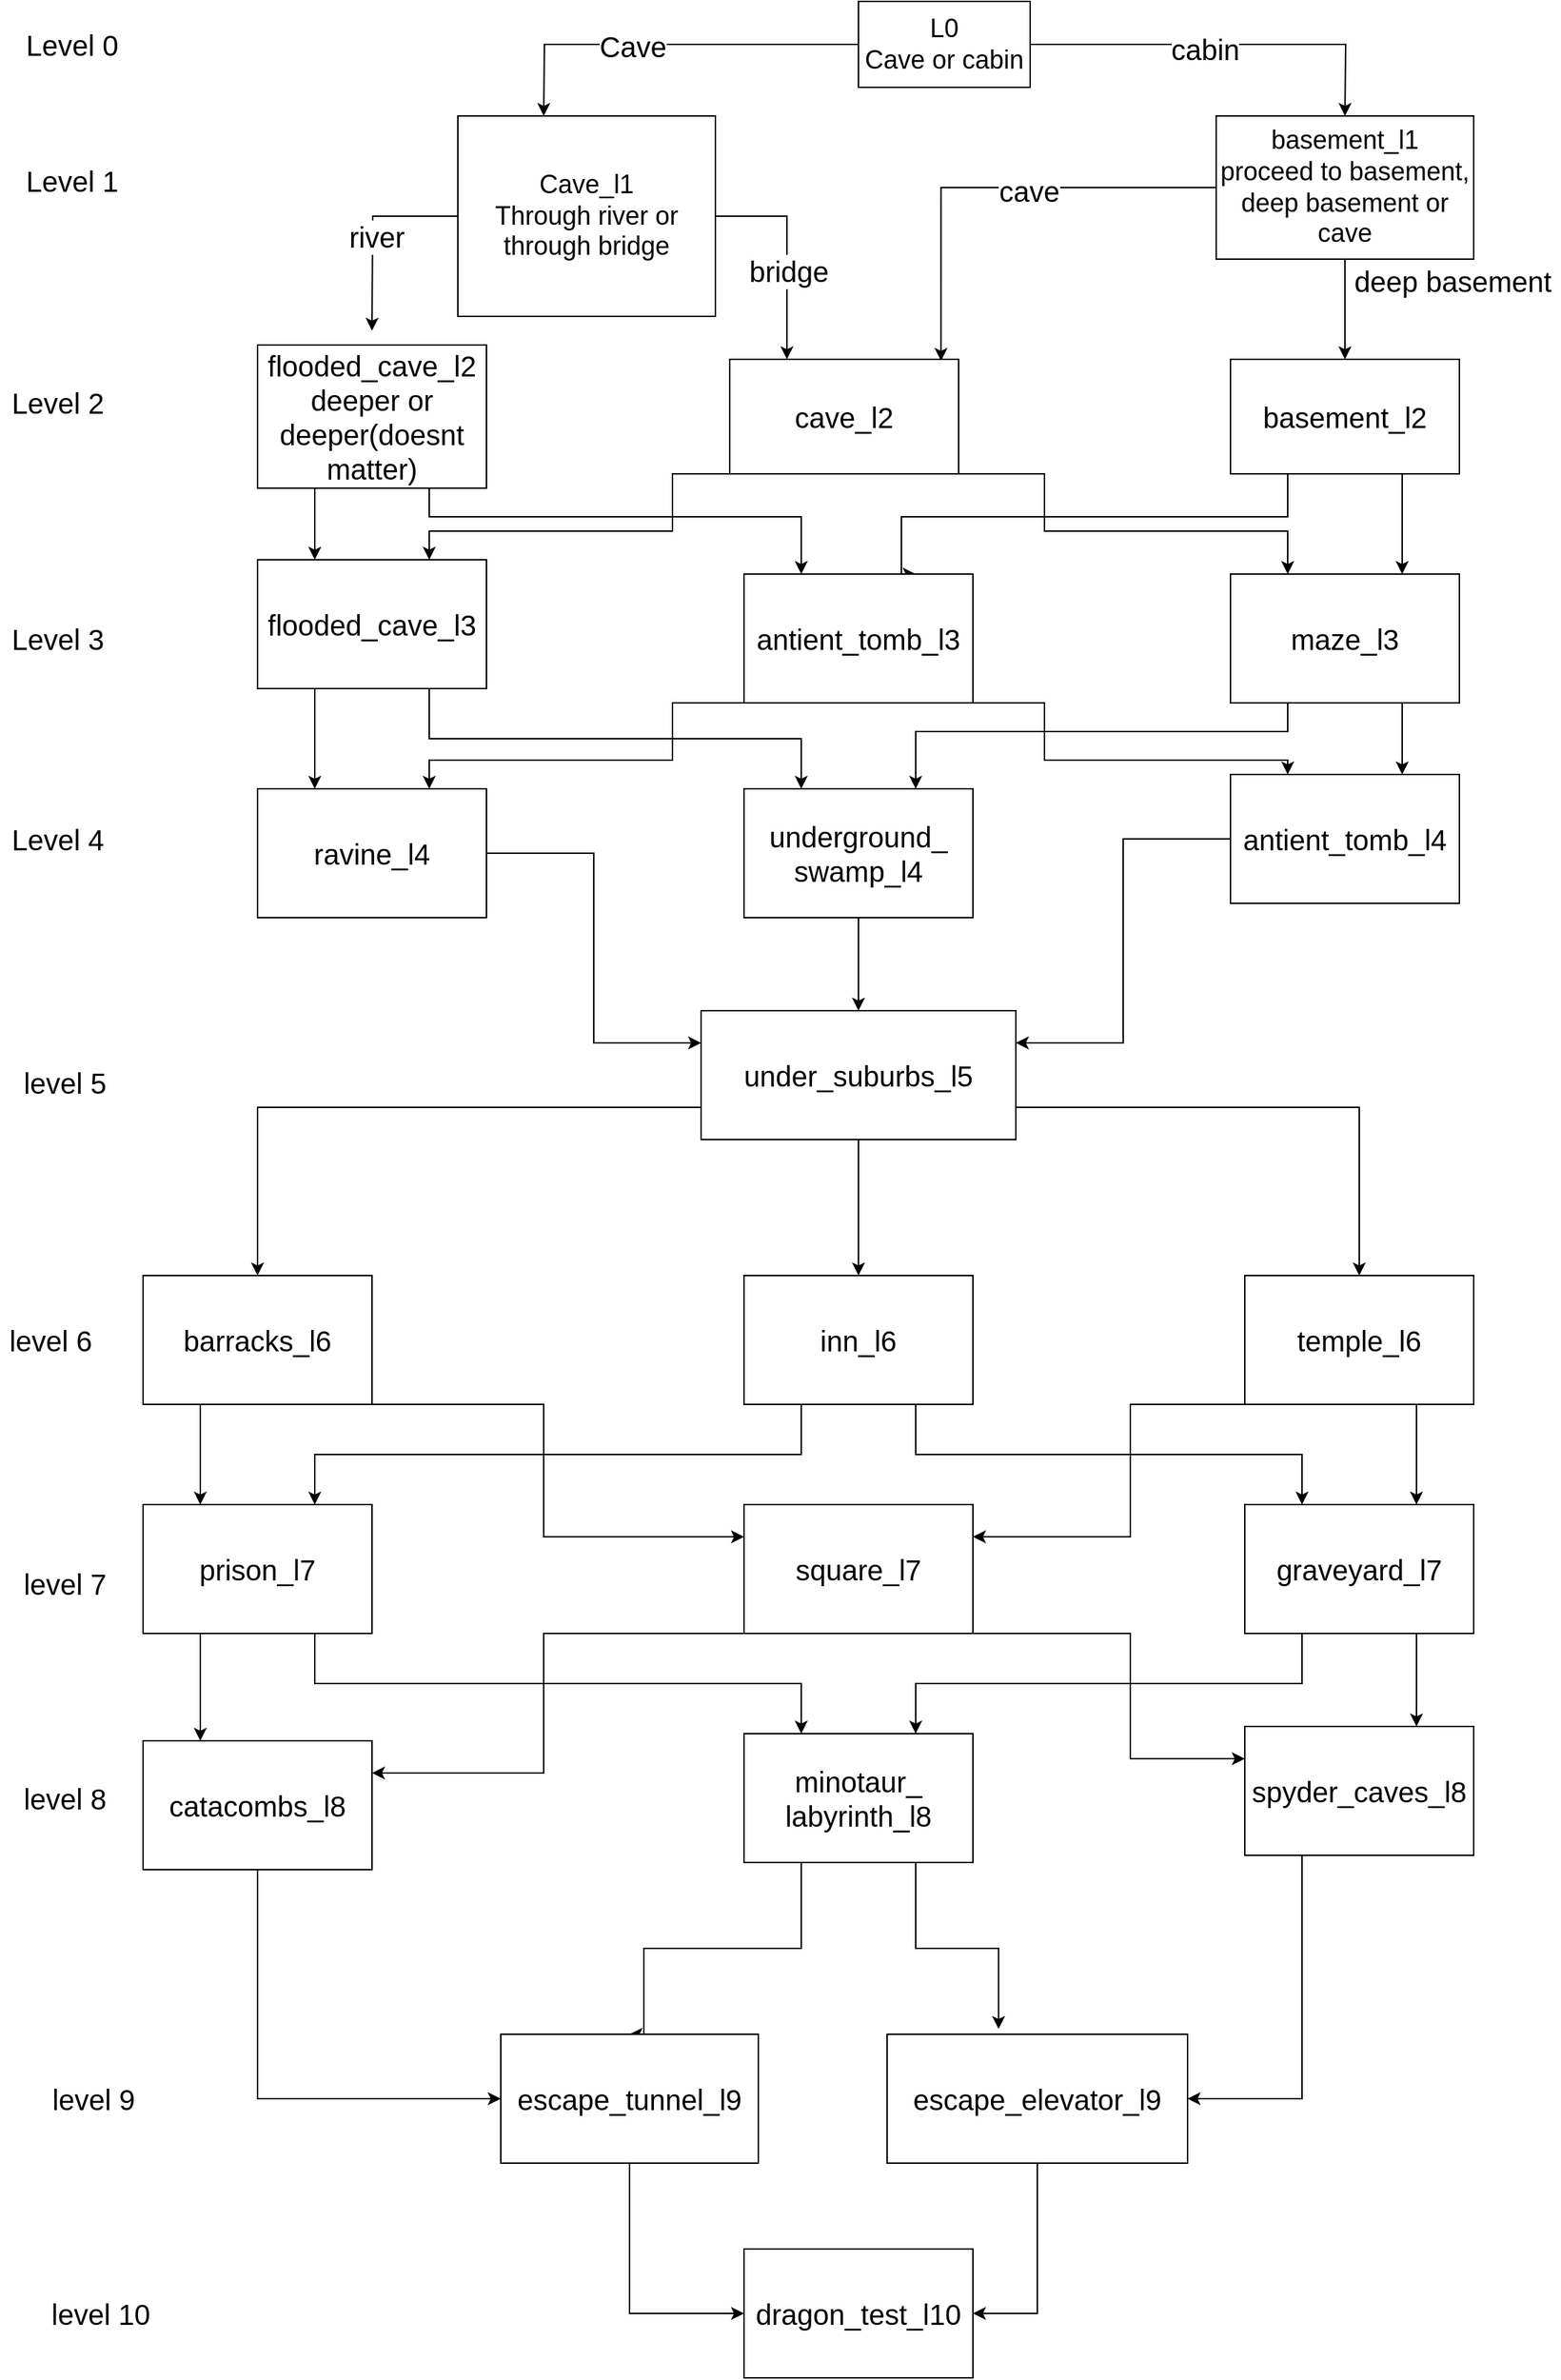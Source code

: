 <mxfile version="14.9.2" type="device"><diagram id="iVw2t5BLtREdFsRD4UD9" name="Page-1"><mxGraphModel dx="1698" dy="2589" grid="1" gridSize="10" guides="1" tooltips="1" connect="1" arrows="1" fold="1" page="0" pageScale="1" pageWidth="827" pageHeight="1169" math="0" shadow="0"><root><mxCell id="0"/><mxCell id="1" parent="0"/><mxCell id="SucxODwt35yaLHQj9p1F-2" style="edgeStyle=orthogonalEdgeStyle;rounded=0;orthogonalLoop=1;jettySize=auto;html=1;" parent="1" source="SucxODwt35yaLHQj9p1F-1" edge="1"><mxGeometry relative="1" as="geometry"><mxPoint x="720" y="-1810" as="targetPoint"/></mxGeometry></mxCell><mxCell id="SucxODwt35yaLHQj9p1F-7" value="cabin" style="edgeLabel;html=1;align=center;verticalAlign=middle;resizable=0;points=[];fontSize=20;" parent="SucxODwt35yaLHQj9p1F-2" vertex="1" connectable="0"><mxGeometry x="-0.097" y="-3" relative="1" as="geometry"><mxPoint as="offset"/></mxGeometry></mxCell><mxCell id="SucxODwt35yaLHQj9p1F-3" style="edgeStyle=orthogonalEdgeStyle;rounded=0;orthogonalLoop=1;jettySize=auto;html=1;" parent="1" source="SucxODwt35yaLHQj9p1F-1" edge="1"><mxGeometry relative="1" as="geometry"><mxPoint x="160" y="-1810" as="targetPoint"/></mxGeometry></mxCell><mxCell id="SucxODwt35yaLHQj9p1F-6" value="Cave" style="edgeLabel;html=1;align=center;verticalAlign=middle;resizable=0;points=[];fontSize=20;" parent="SucxODwt35yaLHQj9p1F-3" vertex="1" connectable="0"><mxGeometry x="0.171" y="1" relative="1" as="geometry"><mxPoint as="offset"/></mxGeometry></mxCell><mxCell id="SucxODwt35yaLHQj9p1F-1" value="&lt;font style=&quot;font-size: 18px&quot;&gt;L0&lt;br&gt;Cave or cabin&lt;/font&gt;" style="rounded=0;whiteSpace=wrap;html=1;" parent="1" vertex="1"><mxGeometry x="380" y="-1890" width="120" height="60" as="geometry"/></mxCell><mxCell id="SucxODwt35yaLHQj9p1F-8" style="edgeStyle=orthogonalEdgeStyle;rounded=0;orthogonalLoop=1;jettySize=auto;html=1;fontSize=20;" parent="1" source="SucxODwt35yaLHQj9p1F-4" edge="1"><mxGeometry relative="1" as="geometry"><mxPoint x="40" y="-1660" as="targetPoint"/></mxGeometry></mxCell><mxCell id="SucxODwt35yaLHQj9p1F-10" value="river" style="edgeLabel;html=1;align=center;verticalAlign=middle;resizable=0;points=[];fontSize=20;" parent="SucxODwt35yaLHQj9p1F-8" vertex="1" connectable="0"><mxGeometry x="0.052" y="2" relative="1" as="geometry"><mxPoint as="offset"/></mxGeometry></mxCell><mxCell id="SucxODwt35yaLHQj9p1F-9" style="edgeStyle=orthogonalEdgeStyle;rounded=0;orthogonalLoop=1;jettySize=auto;html=1;fontSize=20;entryX=0.25;entryY=0;entryDx=0;entryDy=0;" parent="1" source="SucxODwt35yaLHQj9p1F-4" target="SucxODwt35yaLHQj9p1F-21" edge="1"><mxGeometry relative="1" as="geometry"><mxPoint x="330" y="-1690" as="targetPoint"/></mxGeometry></mxCell><mxCell id="SucxODwt35yaLHQj9p1F-11" value="bridge" style="edgeLabel;html=1;align=center;verticalAlign=middle;resizable=0;points=[];fontSize=20;" parent="SucxODwt35yaLHQj9p1F-9" vertex="1" connectable="0"><mxGeometry x="0.168" y="1" relative="1" as="geometry"><mxPoint as="offset"/></mxGeometry></mxCell><mxCell id="SucxODwt35yaLHQj9p1F-4" value="&lt;span style=&quot;font-size: 18px&quot;&gt;Cave_l1&lt;br&gt;Through river or through bridge&lt;br&gt;&lt;/span&gt;" style="rounded=0;whiteSpace=wrap;html=1;" parent="1" vertex="1"><mxGeometry x="100" y="-1810" width="180" height="140" as="geometry"/></mxCell><mxCell id="SucxODwt35yaLHQj9p1F-13" style="edgeStyle=orthogonalEdgeStyle;rounded=0;orthogonalLoop=1;jettySize=auto;html=1;fontSize=20;entryX=0.923;entryY=0.014;entryDx=0;entryDy=0;entryPerimeter=0;" parent="1" source="SucxODwt35yaLHQj9p1F-12" target="SucxODwt35yaLHQj9p1F-21" edge="1"><mxGeometry relative="1" as="geometry"><mxPoint x="330" y="-1730" as="targetPoint"/></mxGeometry></mxCell><mxCell id="SucxODwt35yaLHQj9p1F-14" value="cave" style="edgeLabel;html=1;align=center;verticalAlign=middle;resizable=0;points=[];fontSize=20;" parent="SucxODwt35yaLHQj9p1F-13" vertex="1" connectable="0"><mxGeometry x="-0.162" y="2" relative="1" as="geometry"><mxPoint as="offset"/></mxGeometry></mxCell><mxCell id="SucxODwt35yaLHQj9p1F-16" style="edgeStyle=orthogonalEdgeStyle;rounded=0;orthogonalLoop=1;jettySize=auto;html=1;fontSize=20;entryX=0.5;entryY=0;entryDx=0;entryDy=0;" parent="1" source="SucxODwt35yaLHQj9p1F-12" edge="1" target="SucxODwt35yaLHQj9p1F-22"><mxGeometry relative="1" as="geometry"><mxPoint x="720" y="-1650" as="targetPoint"/></mxGeometry></mxCell><mxCell id="SucxODwt35yaLHQj9p1F-12" value="&lt;span style=&quot;font-size: 18px&quot;&gt;basement_l1&lt;br&gt;proceed to basement, deep basement or cave&lt;/span&gt;" style="rounded=0;whiteSpace=wrap;html=1;" parent="1" vertex="1"><mxGeometry x="630" y="-1810" width="180" height="100" as="geometry"/></mxCell><mxCell id="SucxODwt35yaLHQj9p1F-17" value="deep basement" style="text;html=1;align=center;verticalAlign=middle;resizable=0;points=[];autosize=1;strokeColor=none;fontSize=20;" parent="1" vertex="1"><mxGeometry x="720" y="-1710" width="150" height="30" as="geometry"/></mxCell><mxCell id="SucxODwt35yaLHQj9p1F-18" value="Level 2" style="text;html=1;align=center;verticalAlign=middle;resizable=0;points=[];autosize=1;strokeColor=none;fontSize=20;" parent="1" vertex="1"><mxGeometry x="-220" y="-1625" width="80" height="30" as="geometry"/></mxCell><mxCell id="SucxODwt35yaLHQj9p1F-19" value="Level 1" style="text;html=1;align=center;verticalAlign=middle;resizable=0;points=[];autosize=1;strokeColor=none;fontSize=20;" parent="1" vertex="1"><mxGeometry x="-210" y="-1780" width="80" height="30" as="geometry"/></mxCell><mxCell id="_5tpwb4oc1l9B7fRLsK0-5" style="edgeStyle=orthogonalEdgeStyle;rounded=0;orthogonalLoop=1;jettySize=auto;html=1;exitX=0.25;exitY=1;exitDx=0;exitDy=0;entryX=0.25;entryY=0;entryDx=0;entryDy=0;" edge="1" parent="1" source="SucxODwt35yaLHQj9p1F-20" target="SucxODwt35yaLHQj9p1F-29"><mxGeometry relative="1" as="geometry"/></mxCell><mxCell id="_5tpwb4oc1l9B7fRLsK0-6" style="edgeStyle=orthogonalEdgeStyle;rounded=0;orthogonalLoop=1;jettySize=auto;html=1;exitX=0.75;exitY=1;exitDx=0;exitDy=0;entryX=0.25;entryY=0;entryDx=0;entryDy=0;" edge="1" parent="1" source="SucxODwt35yaLHQj9p1F-20" target="SucxODwt35yaLHQj9p1F-31"><mxGeometry relative="1" as="geometry"><Array as="points"><mxPoint x="80" y="-1530"/><mxPoint x="340" y="-1530"/></Array></mxGeometry></mxCell><mxCell id="SucxODwt35yaLHQj9p1F-20" value="flooded_cave_l2&lt;br&gt;deeper or deeper(doesnt matter)" style="rounded=0;whiteSpace=wrap;html=1;fontSize=20;" parent="1" vertex="1"><mxGeometry x="-40" y="-1650" width="160" height="100" as="geometry"/></mxCell><mxCell id="_5tpwb4oc1l9B7fRLsK0-1" style="edgeStyle=orthogonalEdgeStyle;rounded=0;orthogonalLoop=1;jettySize=auto;html=1;exitX=0.25;exitY=1;exitDx=0;exitDy=0;entryX=0.75;entryY=0;entryDx=0;entryDy=0;" edge="1" parent="1" source="SucxODwt35yaLHQj9p1F-21" target="SucxODwt35yaLHQj9p1F-29"><mxGeometry relative="1" as="geometry"><Array as="points"><mxPoint x="250" y="-1560"/><mxPoint x="250" y="-1520"/><mxPoint x="80" y="-1520"/></Array></mxGeometry></mxCell><mxCell id="_5tpwb4oc1l9B7fRLsK0-2" style="edgeStyle=orthogonalEdgeStyle;rounded=0;orthogonalLoop=1;jettySize=auto;html=1;exitX=0.75;exitY=1;exitDx=0;exitDy=0;entryX=0.25;entryY=0;entryDx=0;entryDy=0;" edge="1" parent="1" source="SucxODwt35yaLHQj9p1F-21" target="SucxODwt35yaLHQj9p1F-30"><mxGeometry relative="1" as="geometry"><Array as="points"><mxPoint x="510" y="-1560"/><mxPoint x="510" y="-1520"/><mxPoint x="680" y="-1520"/></Array></mxGeometry></mxCell><mxCell id="SucxODwt35yaLHQj9p1F-21" value="cave_l2" style="rounded=0;whiteSpace=wrap;html=1;fontSize=20;" parent="1" vertex="1"><mxGeometry x="290" y="-1640" width="160" height="80" as="geometry"/></mxCell><mxCell id="_5tpwb4oc1l9B7fRLsK0-3" style="edgeStyle=orthogonalEdgeStyle;rounded=0;orthogonalLoop=1;jettySize=auto;html=1;exitX=0.25;exitY=1;exitDx=0;exitDy=0;entryX=0.75;entryY=0;entryDx=0;entryDy=0;" edge="1" parent="1" source="SucxODwt35yaLHQj9p1F-22" target="SucxODwt35yaLHQj9p1F-31"><mxGeometry relative="1" as="geometry"><mxPoint x="410" y="-1490" as="targetPoint"/><Array as="points"><mxPoint x="680" y="-1530"/><mxPoint x="410" y="-1530"/><mxPoint x="410" y="-1490"/></Array></mxGeometry></mxCell><mxCell id="_5tpwb4oc1l9B7fRLsK0-4" style="edgeStyle=orthogonalEdgeStyle;rounded=0;orthogonalLoop=1;jettySize=auto;html=1;exitX=0.75;exitY=1;exitDx=0;exitDy=0;entryX=0.75;entryY=0;entryDx=0;entryDy=0;" edge="1" parent="1" source="SucxODwt35yaLHQj9p1F-22" target="SucxODwt35yaLHQj9p1F-30"><mxGeometry relative="1" as="geometry"/></mxCell><mxCell id="SucxODwt35yaLHQj9p1F-22" value="basement_l2" style="rounded=0;whiteSpace=wrap;html=1;fontSize=20;" parent="1" vertex="1"><mxGeometry x="640" y="-1640" width="160" height="80" as="geometry"/></mxCell><mxCell id="SucxODwt35yaLHQj9p1F-23" value="Level 0" style="text;html=1;align=center;verticalAlign=middle;resizable=0;points=[];autosize=1;strokeColor=none;fontSize=20;" parent="1" vertex="1"><mxGeometry x="-210" y="-1875" width="80" height="30" as="geometry"/></mxCell><mxCell id="_5tpwb4oc1l9B7fRLsK0-7" style="edgeStyle=orthogonalEdgeStyle;rounded=0;orthogonalLoop=1;jettySize=auto;html=1;exitX=0.25;exitY=1;exitDx=0;exitDy=0;entryX=0.25;entryY=0;entryDx=0;entryDy=0;" edge="1" parent="1" source="SucxODwt35yaLHQj9p1F-29" target="SucxODwt35yaLHQj9p1F-47"><mxGeometry relative="1" as="geometry"/></mxCell><mxCell id="_5tpwb4oc1l9B7fRLsK0-10" style="edgeStyle=orthogonalEdgeStyle;rounded=0;orthogonalLoop=1;jettySize=auto;html=1;exitX=0.75;exitY=1;exitDx=0;exitDy=0;entryX=0.25;entryY=0;entryDx=0;entryDy=0;" edge="1" parent="1" source="SucxODwt35yaLHQj9p1F-29" target="SucxODwt35yaLHQj9p1F-46"><mxGeometry relative="1" as="geometry"/></mxCell><mxCell id="SucxODwt35yaLHQj9p1F-29" value="flooded_cave_l3" style="rounded=0;whiteSpace=wrap;html=1;fontSize=20;" parent="1" vertex="1"><mxGeometry x="-40" y="-1500" width="160" height="90" as="geometry"/></mxCell><mxCell id="_5tpwb4oc1l9B7fRLsK0-8" style="edgeStyle=orthogonalEdgeStyle;rounded=0;orthogonalLoop=1;jettySize=auto;html=1;exitX=0.75;exitY=1;exitDx=0;exitDy=0;entryX=0.75;entryY=0;entryDx=0;entryDy=0;" edge="1" parent="1" source="SucxODwt35yaLHQj9p1F-30" target="SucxODwt35yaLHQj9p1F-45"><mxGeometry relative="1" as="geometry"/></mxCell><mxCell id="_5tpwb4oc1l9B7fRLsK0-9" style="edgeStyle=orthogonalEdgeStyle;rounded=0;orthogonalLoop=1;jettySize=auto;html=1;exitX=0.25;exitY=1;exitDx=0;exitDy=0;entryX=0.75;entryY=0;entryDx=0;entryDy=0;" edge="1" parent="1" source="SucxODwt35yaLHQj9p1F-30" target="SucxODwt35yaLHQj9p1F-46"><mxGeometry relative="1" as="geometry"><Array as="points"><mxPoint x="680" y="-1380"/><mxPoint x="420" y="-1380"/></Array></mxGeometry></mxCell><mxCell id="SucxODwt35yaLHQj9p1F-30" value="maze_l3" style="rounded=0;whiteSpace=wrap;html=1;fontSize=20;" parent="1" vertex="1"><mxGeometry x="640" y="-1490" width="160" height="90" as="geometry"/></mxCell><mxCell id="_5tpwb4oc1l9B7fRLsK0-11" style="edgeStyle=orthogonalEdgeStyle;rounded=0;orthogonalLoop=1;jettySize=auto;html=1;exitX=0.25;exitY=1;exitDx=0;exitDy=0;entryX=0.75;entryY=0;entryDx=0;entryDy=0;" edge="1" parent="1" source="SucxODwt35yaLHQj9p1F-31" target="SucxODwt35yaLHQj9p1F-47"><mxGeometry relative="1" as="geometry"><Array as="points"><mxPoint x="250" y="-1400"/><mxPoint x="250" y="-1360"/><mxPoint x="80" y="-1360"/></Array></mxGeometry></mxCell><mxCell id="_5tpwb4oc1l9B7fRLsK0-12" style="edgeStyle=orthogonalEdgeStyle;rounded=0;orthogonalLoop=1;jettySize=auto;html=1;exitX=0.75;exitY=1;exitDx=0;exitDy=0;entryX=0.25;entryY=0;entryDx=0;entryDy=0;" edge="1" parent="1" source="SucxODwt35yaLHQj9p1F-31" target="SucxODwt35yaLHQj9p1F-45"><mxGeometry relative="1" as="geometry"><Array as="points"><mxPoint x="510" y="-1400"/><mxPoint x="510" y="-1360"/><mxPoint x="680" y="-1360"/></Array></mxGeometry></mxCell><mxCell id="SucxODwt35yaLHQj9p1F-31" value="antient_tomb_l3" style="rounded=0;whiteSpace=wrap;html=1;fontSize=20;" parent="1" vertex="1"><mxGeometry x="300" y="-1490" width="160" height="90" as="geometry"/></mxCell><mxCell id="SucxODwt35yaLHQj9p1F-37" value="Level 3" style="text;html=1;align=center;verticalAlign=middle;resizable=0;points=[];autosize=1;strokeColor=none;fontSize=20;" parent="1" vertex="1"><mxGeometry x="-220" y="-1460" width="80" height="30" as="geometry"/></mxCell><mxCell id="SucxODwt35yaLHQj9p1F-38" value="Level 4" style="text;html=1;align=center;verticalAlign=middle;resizable=0;points=[];autosize=1;strokeColor=none;fontSize=20;" parent="1" vertex="1"><mxGeometry x="-220" y="-1320" width="80" height="30" as="geometry"/></mxCell><mxCell id="SucxODwt35yaLHQj9p1F-39" value="level 5" style="text;html=1;align=center;verticalAlign=middle;resizable=0;points=[];autosize=1;strokeColor=none;fontSize=20;" parent="1" vertex="1"><mxGeometry x="-210" y="-1150" width="70" height="30" as="geometry"/></mxCell><mxCell id="SucxODwt35yaLHQj9p1F-40" value="level 6" style="text;html=1;align=center;verticalAlign=middle;resizable=0;points=[];autosize=1;strokeColor=none;fontSize=20;" parent="1" vertex="1"><mxGeometry x="-220" y="-970" width="70" height="30" as="geometry"/></mxCell><mxCell id="SucxODwt35yaLHQj9p1F-41" value="level 7" style="text;html=1;align=center;verticalAlign=middle;resizable=0;points=[];autosize=1;strokeColor=none;fontSize=20;" parent="1" vertex="1"><mxGeometry x="-210" y="-800" width="70" height="30" as="geometry"/></mxCell><mxCell id="SucxODwt35yaLHQj9p1F-42" value="level 8" style="text;html=1;align=center;verticalAlign=middle;resizable=0;points=[];autosize=1;strokeColor=none;fontSize=20;" parent="1" vertex="1"><mxGeometry x="-210" y="-650" width="70" height="30" as="geometry"/></mxCell><mxCell id="SucxODwt35yaLHQj9p1F-43" value="level 9" style="text;html=1;align=center;verticalAlign=middle;resizable=0;points=[];autosize=1;strokeColor=none;fontSize=20;" parent="1" vertex="1"><mxGeometry x="-190" y="-440" width="70" height="30" as="geometry"/></mxCell><mxCell id="SucxODwt35yaLHQj9p1F-44" value="level 10" style="text;html=1;align=center;verticalAlign=middle;resizable=0;points=[];autosize=1;strokeColor=none;fontSize=20;" parent="1" vertex="1"><mxGeometry x="-190" y="-290" width="80" height="30" as="geometry"/></mxCell><mxCell id="SucxODwt35yaLHQj9p1F-107" style="edgeStyle=orthogonalEdgeStyle;rounded=0;orthogonalLoop=1;jettySize=auto;html=1;entryX=1;entryY=0.25;entryDx=0;entryDy=0;fontSize=20;" parent="1" source="SucxODwt35yaLHQj9p1F-45" target="SucxODwt35yaLHQj9p1F-49" edge="1"><mxGeometry relative="1" as="geometry"/></mxCell><mxCell id="SucxODwt35yaLHQj9p1F-45" value="antient_tomb_l4" style="rounded=0;whiteSpace=wrap;html=1;fontSize=20;" parent="1" vertex="1"><mxGeometry x="640" y="-1350" width="160" height="90" as="geometry"/></mxCell><mxCell id="SucxODwt35yaLHQj9p1F-53" style="edgeStyle=orthogonalEdgeStyle;rounded=0;orthogonalLoop=1;jettySize=auto;html=1;entryX=0.5;entryY=0;entryDx=0;entryDy=0;fontSize=20;" parent="1" source="SucxODwt35yaLHQj9p1F-46" target="SucxODwt35yaLHQj9p1F-49" edge="1"><mxGeometry relative="1" as="geometry"/></mxCell><mxCell id="SucxODwt35yaLHQj9p1F-46" value="underground_&lt;br&gt;swamp_l4" style="rounded=0;whiteSpace=wrap;html=1;fontSize=20;" parent="1" vertex="1"><mxGeometry x="300" y="-1340" width="160" height="90" as="geometry"/></mxCell><mxCell id="SucxODwt35yaLHQj9p1F-55" style="edgeStyle=orthogonalEdgeStyle;rounded=0;orthogonalLoop=1;jettySize=auto;html=1;entryX=0;entryY=0.25;entryDx=0;entryDy=0;fontSize=20;" parent="1" source="SucxODwt35yaLHQj9p1F-47" target="SucxODwt35yaLHQj9p1F-49" edge="1"><mxGeometry relative="1" as="geometry"/></mxCell><mxCell id="SucxODwt35yaLHQj9p1F-47" value="ravine_l4" style="rounded=0;whiteSpace=wrap;html=1;fontSize=20;" parent="1" vertex="1"><mxGeometry x="-40" y="-1340" width="160" height="90" as="geometry"/></mxCell><mxCell id="SucxODwt35yaLHQj9p1F-61" style="edgeStyle=orthogonalEdgeStyle;rounded=0;orthogonalLoop=1;jettySize=auto;html=1;fontSize=20;entryX=0.5;entryY=0;entryDx=0;entryDy=0;" parent="1" source="SucxODwt35yaLHQj9p1F-49" target="SucxODwt35yaLHQj9p1F-57" edge="1"><mxGeometry relative="1" as="geometry"><mxPoint x="320" y="-1030" as="targetPoint"/></mxGeometry></mxCell><mxCell id="SucxODwt35yaLHQj9p1F-65" style="edgeStyle=orthogonalEdgeStyle;rounded=0;orthogonalLoop=1;jettySize=auto;html=1;exitX=0;exitY=0.75;exitDx=0;exitDy=0;entryX=0.5;entryY=0;entryDx=0;entryDy=0;fontSize=20;" parent="1" source="SucxODwt35yaLHQj9p1F-49" target="SucxODwt35yaLHQj9p1F-58" edge="1"><mxGeometry relative="1" as="geometry"/></mxCell><mxCell id="SucxODwt35yaLHQj9p1F-108" style="edgeStyle=orthogonalEdgeStyle;rounded=0;orthogonalLoop=1;jettySize=auto;html=1;exitX=1;exitY=0.75;exitDx=0;exitDy=0;fontSize=20;entryX=0.5;entryY=0;entryDx=0;entryDy=0;" parent="1" source="SucxODwt35yaLHQj9p1F-49" target="SucxODwt35yaLHQj9p1F-56" edge="1"><mxGeometry relative="1" as="geometry"><mxPoint x="730" y="-1005" as="targetPoint"/></mxGeometry></mxCell><mxCell id="SucxODwt35yaLHQj9p1F-49" value="under_suburbs_l5" style="rounded=0;whiteSpace=wrap;html=1;fontSize=20;" parent="1" vertex="1"><mxGeometry x="270" y="-1185" width="220" height="90" as="geometry"/></mxCell><mxCell id="_5tpwb4oc1l9B7fRLsK0-15" style="edgeStyle=orthogonalEdgeStyle;rounded=0;orthogonalLoop=1;jettySize=auto;html=1;exitX=0.75;exitY=1;exitDx=0;exitDy=0;entryX=0.75;entryY=0;entryDx=0;entryDy=0;" edge="1" parent="1" source="SucxODwt35yaLHQj9p1F-56" target="SucxODwt35yaLHQj9p1F-67"><mxGeometry relative="1" as="geometry"/></mxCell><mxCell id="_5tpwb4oc1l9B7fRLsK0-16" style="edgeStyle=orthogonalEdgeStyle;rounded=0;orthogonalLoop=1;jettySize=auto;html=1;exitX=0.25;exitY=1;exitDx=0;exitDy=0;entryX=1;entryY=0.25;entryDx=0;entryDy=0;" edge="1" parent="1" source="SucxODwt35yaLHQj9p1F-56" target="SucxODwt35yaLHQj9p1F-70"><mxGeometry relative="1" as="geometry"><Array as="points"><mxPoint x="570" y="-910"/><mxPoint x="570" y="-817"/></Array></mxGeometry></mxCell><mxCell id="SucxODwt35yaLHQj9p1F-56" value="temple_l6" style="rounded=0;whiteSpace=wrap;html=1;fontSize=20;" parent="1" vertex="1"><mxGeometry x="650" y="-1000" width="160" height="90" as="geometry"/></mxCell><mxCell id="_5tpwb4oc1l9B7fRLsK0-13" style="edgeStyle=orthogonalEdgeStyle;rounded=0;orthogonalLoop=1;jettySize=auto;html=1;exitX=0.25;exitY=1;exitDx=0;exitDy=0;entryX=0.75;entryY=0;entryDx=0;entryDy=0;" edge="1" parent="1" source="SucxODwt35yaLHQj9p1F-57" target="SucxODwt35yaLHQj9p1F-73"><mxGeometry relative="1" as="geometry"/></mxCell><mxCell id="_5tpwb4oc1l9B7fRLsK0-14" style="edgeStyle=orthogonalEdgeStyle;rounded=0;orthogonalLoop=1;jettySize=auto;html=1;exitX=0.75;exitY=1;exitDx=0;exitDy=0;entryX=0.25;entryY=0;entryDx=0;entryDy=0;" edge="1" parent="1" source="SucxODwt35yaLHQj9p1F-57" target="SucxODwt35yaLHQj9p1F-67"><mxGeometry relative="1" as="geometry"/></mxCell><mxCell id="SucxODwt35yaLHQj9p1F-57" value="inn_l6" style="rounded=0;whiteSpace=wrap;html=1;fontSize=20;" parent="1" vertex="1"><mxGeometry x="300" y="-1000" width="160" height="90" as="geometry"/></mxCell><mxCell id="_5tpwb4oc1l9B7fRLsK0-17" style="edgeStyle=orthogonalEdgeStyle;rounded=0;orthogonalLoop=1;jettySize=auto;html=1;exitX=1;exitY=1;exitDx=0;exitDy=0;entryX=0;entryY=0.25;entryDx=0;entryDy=0;" edge="1" parent="1" source="SucxODwt35yaLHQj9p1F-58" target="SucxODwt35yaLHQj9p1F-70"><mxGeometry relative="1" as="geometry"><Array as="points"><mxPoint x="160" y="-910"/><mxPoint x="160" y="-817"/></Array></mxGeometry></mxCell><mxCell id="_5tpwb4oc1l9B7fRLsK0-18" style="edgeStyle=orthogonalEdgeStyle;rounded=0;orthogonalLoop=1;jettySize=auto;html=1;exitX=0.25;exitY=1;exitDx=0;exitDy=0;entryX=0.25;entryY=0;entryDx=0;entryDy=0;" edge="1" parent="1" source="SucxODwt35yaLHQj9p1F-58" target="SucxODwt35yaLHQj9p1F-73"><mxGeometry relative="1" as="geometry"/></mxCell><mxCell id="SucxODwt35yaLHQj9p1F-58" value="barracks_l6" style="rounded=0;whiteSpace=wrap;html=1;fontSize=20;" parent="1" vertex="1"><mxGeometry x="-120" y="-1000" width="160" height="90" as="geometry"/></mxCell><mxCell id="_5tpwb4oc1l9B7fRLsK0-21" style="edgeStyle=orthogonalEdgeStyle;rounded=0;orthogonalLoop=1;jettySize=auto;html=1;exitX=0.75;exitY=1;exitDx=0;exitDy=0;entryX=0.75;entryY=0;entryDx=0;entryDy=0;" edge="1" parent="1" source="SucxODwt35yaLHQj9p1F-67" target="SucxODwt35yaLHQj9p1F-81"><mxGeometry relative="1" as="geometry"/></mxCell><mxCell id="_5tpwb4oc1l9B7fRLsK0-24" style="edgeStyle=orthogonalEdgeStyle;rounded=0;orthogonalLoop=1;jettySize=auto;html=1;exitX=0.25;exitY=1;exitDx=0;exitDy=0;entryX=0.75;entryY=0;entryDx=0;entryDy=0;" edge="1" parent="1" source="SucxODwt35yaLHQj9p1F-67" target="SucxODwt35yaLHQj9p1F-78"><mxGeometry relative="1" as="geometry"/></mxCell><mxCell id="SucxODwt35yaLHQj9p1F-67" value="graveyard_l7" style="rounded=0;whiteSpace=wrap;html=1;fontSize=20;" parent="1" vertex="1"><mxGeometry x="650" y="-840" width="160" height="90" as="geometry"/></mxCell><mxCell id="_5tpwb4oc1l9B7fRLsK0-19" style="edgeStyle=orthogonalEdgeStyle;rounded=0;orthogonalLoop=1;jettySize=auto;html=1;exitX=0.25;exitY=1;exitDx=0;exitDy=0;entryX=1;entryY=0.25;entryDx=0;entryDy=0;" edge="1" parent="1" source="SucxODwt35yaLHQj9p1F-70" target="SucxODwt35yaLHQj9p1F-75"><mxGeometry relative="1" as="geometry"><Array as="points"><mxPoint x="160" y="-750"/><mxPoint x="160" y="-653"/></Array></mxGeometry></mxCell><mxCell id="_5tpwb4oc1l9B7fRLsK0-20" style="edgeStyle=orthogonalEdgeStyle;rounded=0;orthogonalLoop=1;jettySize=auto;html=1;exitX=1;exitY=1;exitDx=0;exitDy=0;entryX=0;entryY=0.25;entryDx=0;entryDy=0;" edge="1" parent="1" source="SucxODwt35yaLHQj9p1F-70" target="SucxODwt35yaLHQj9p1F-81"><mxGeometry relative="1" as="geometry"><Array as="points"><mxPoint x="570" y="-750"/><mxPoint x="570" y="-663"/></Array></mxGeometry></mxCell><mxCell id="SucxODwt35yaLHQj9p1F-70" value="square_l7" style="rounded=0;whiteSpace=wrap;html=1;fontSize=20;" parent="1" vertex="1"><mxGeometry x="300" y="-840" width="160" height="90" as="geometry"/></mxCell><mxCell id="_5tpwb4oc1l9B7fRLsK0-22" style="edgeStyle=orthogonalEdgeStyle;rounded=0;orthogonalLoop=1;jettySize=auto;html=1;exitX=0.25;exitY=1;exitDx=0;exitDy=0;entryX=0.25;entryY=0;entryDx=0;entryDy=0;" edge="1" parent="1" source="SucxODwt35yaLHQj9p1F-73" target="SucxODwt35yaLHQj9p1F-75"><mxGeometry relative="1" as="geometry"/></mxCell><mxCell id="_5tpwb4oc1l9B7fRLsK0-23" style="edgeStyle=orthogonalEdgeStyle;rounded=0;orthogonalLoop=1;jettySize=auto;html=1;exitX=0.75;exitY=1;exitDx=0;exitDy=0;entryX=0.25;entryY=0;entryDx=0;entryDy=0;" edge="1" parent="1" source="SucxODwt35yaLHQj9p1F-73" target="SucxODwt35yaLHQj9p1F-78"><mxGeometry relative="1" as="geometry"/></mxCell><mxCell id="SucxODwt35yaLHQj9p1F-73" value="prison_l7" style="rounded=0;whiteSpace=wrap;html=1;fontSize=20;" parent="1" vertex="1"><mxGeometry x="-120" y="-840" width="160" height="90" as="geometry"/></mxCell><mxCell id="SucxODwt35yaLHQj9p1F-93" style="edgeStyle=orthogonalEdgeStyle;rounded=0;orthogonalLoop=1;jettySize=auto;html=1;exitX=0.5;exitY=1;exitDx=0;exitDy=0;entryX=0;entryY=0.5;entryDx=0;entryDy=0;fontSize=20;" parent="1" source="SucxODwt35yaLHQj9p1F-75" target="SucxODwt35yaLHQj9p1F-92" edge="1"><mxGeometry relative="1" as="geometry"/></mxCell><mxCell id="SucxODwt35yaLHQj9p1F-75" value="catacombs_l8" style="rounded=0;whiteSpace=wrap;html=1;fontSize=20;" parent="1" vertex="1"><mxGeometry x="-120" y="-675" width="160" height="90" as="geometry"/></mxCell><mxCell id="SucxODwt35yaLHQj9p1F-94" style="edgeStyle=orthogonalEdgeStyle;rounded=0;orthogonalLoop=1;jettySize=auto;html=1;exitX=0.5;exitY=1;exitDx=0;exitDy=0;entryX=0.5;entryY=0;entryDx=0;entryDy=0;fontSize=20;" parent="1" source="SucxODwt35yaLHQj9p1F-78" target="SucxODwt35yaLHQj9p1F-92" edge="1"><mxGeometry relative="1" as="geometry"><Array as="points"><mxPoint x="340" y="-590"/><mxPoint x="340" y="-530"/><mxPoint x="230" y="-530"/></Array></mxGeometry></mxCell><mxCell id="SucxODwt35yaLHQj9p1F-100" style="edgeStyle=orthogonalEdgeStyle;rounded=0;orthogonalLoop=1;jettySize=auto;html=1;exitX=0.75;exitY=1;exitDx=0;exitDy=0;entryX=0.371;entryY=-0.041;entryDx=0;entryDy=0;entryPerimeter=0;fontSize=20;" parent="1" source="SucxODwt35yaLHQj9p1F-78" target="SucxODwt35yaLHQj9p1F-99" edge="1"><mxGeometry relative="1" as="geometry"/></mxCell><mxCell id="SucxODwt35yaLHQj9p1F-78" value="minotaur_&lt;br&gt;labyrinth_l8" style="rounded=0;whiteSpace=wrap;html=1;fontSize=20;" parent="1" vertex="1"><mxGeometry x="300" y="-680" width="160" height="90" as="geometry"/></mxCell><mxCell id="SucxODwt35yaLHQj9p1F-101" style="edgeStyle=orthogonalEdgeStyle;rounded=0;orthogonalLoop=1;jettySize=auto;html=1;exitX=0.25;exitY=1;exitDx=0;exitDy=0;entryX=1;entryY=0.5;entryDx=0;entryDy=0;fontSize=20;" parent="1" source="SucxODwt35yaLHQj9p1F-81" target="SucxODwt35yaLHQj9p1F-99" edge="1"><mxGeometry relative="1" as="geometry"/></mxCell><mxCell id="SucxODwt35yaLHQj9p1F-81" value="spyder_caves_l8" style="rounded=0;whiteSpace=wrap;html=1;fontSize=20;" parent="1" vertex="1"><mxGeometry x="650" y="-685" width="160" height="90" as="geometry"/></mxCell><mxCell id="SucxODwt35yaLHQj9p1F-104" style="edgeStyle=orthogonalEdgeStyle;rounded=0;orthogonalLoop=1;jettySize=auto;html=1;exitX=0.5;exitY=1;exitDx=0;exitDy=0;entryX=0;entryY=0.5;entryDx=0;entryDy=0;fontSize=20;" parent="1" source="SucxODwt35yaLHQj9p1F-92" target="SucxODwt35yaLHQj9p1F-102" edge="1"><mxGeometry relative="1" as="geometry"/></mxCell><mxCell id="SucxODwt35yaLHQj9p1F-92" value="escape_tunnel_l9" style="rounded=0;whiteSpace=wrap;html=1;fontSize=20;" parent="1" vertex="1"><mxGeometry x="130" y="-470" width="180" height="90" as="geometry"/></mxCell><mxCell id="SucxODwt35yaLHQj9p1F-103" style="edgeStyle=orthogonalEdgeStyle;rounded=0;orthogonalLoop=1;jettySize=auto;html=1;exitX=0.5;exitY=1;exitDx=0;exitDy=0;entryX=1;entryY=0.5;entryDx=0;entryDy=0;fontSize=20;" parent="1" source="SucxODwt35yaLHQj9p1F-99" target="SucxODwt35yaLHQj9p1F-102" edge="1"><mxGeometry relative="1" as="geometry"/></mxCell><mxCell id="SucxODwt35yaLHQj9p1F-99" value="escape_elevator_l9" style="rounded=0;whiteSpace=wrap;html=1;fontSize=20;" parent="1" vertex="1"><mxGeometry x="400" y="-470" width="210" height="90" as="geometry"/></mxCell><mxCell id="SucxODwt35yaLHQj9p1F-102" value="dragon_test_l10" style="rounded=0;whiteSpace=wrap;html=1;fontSize=20;" parent="1" vertex="1"><mxGeometry x="300" y="-320" width="160" height="90" as="geometry"/></mxCell></root></mxGraphModel></diagram></mxfile>